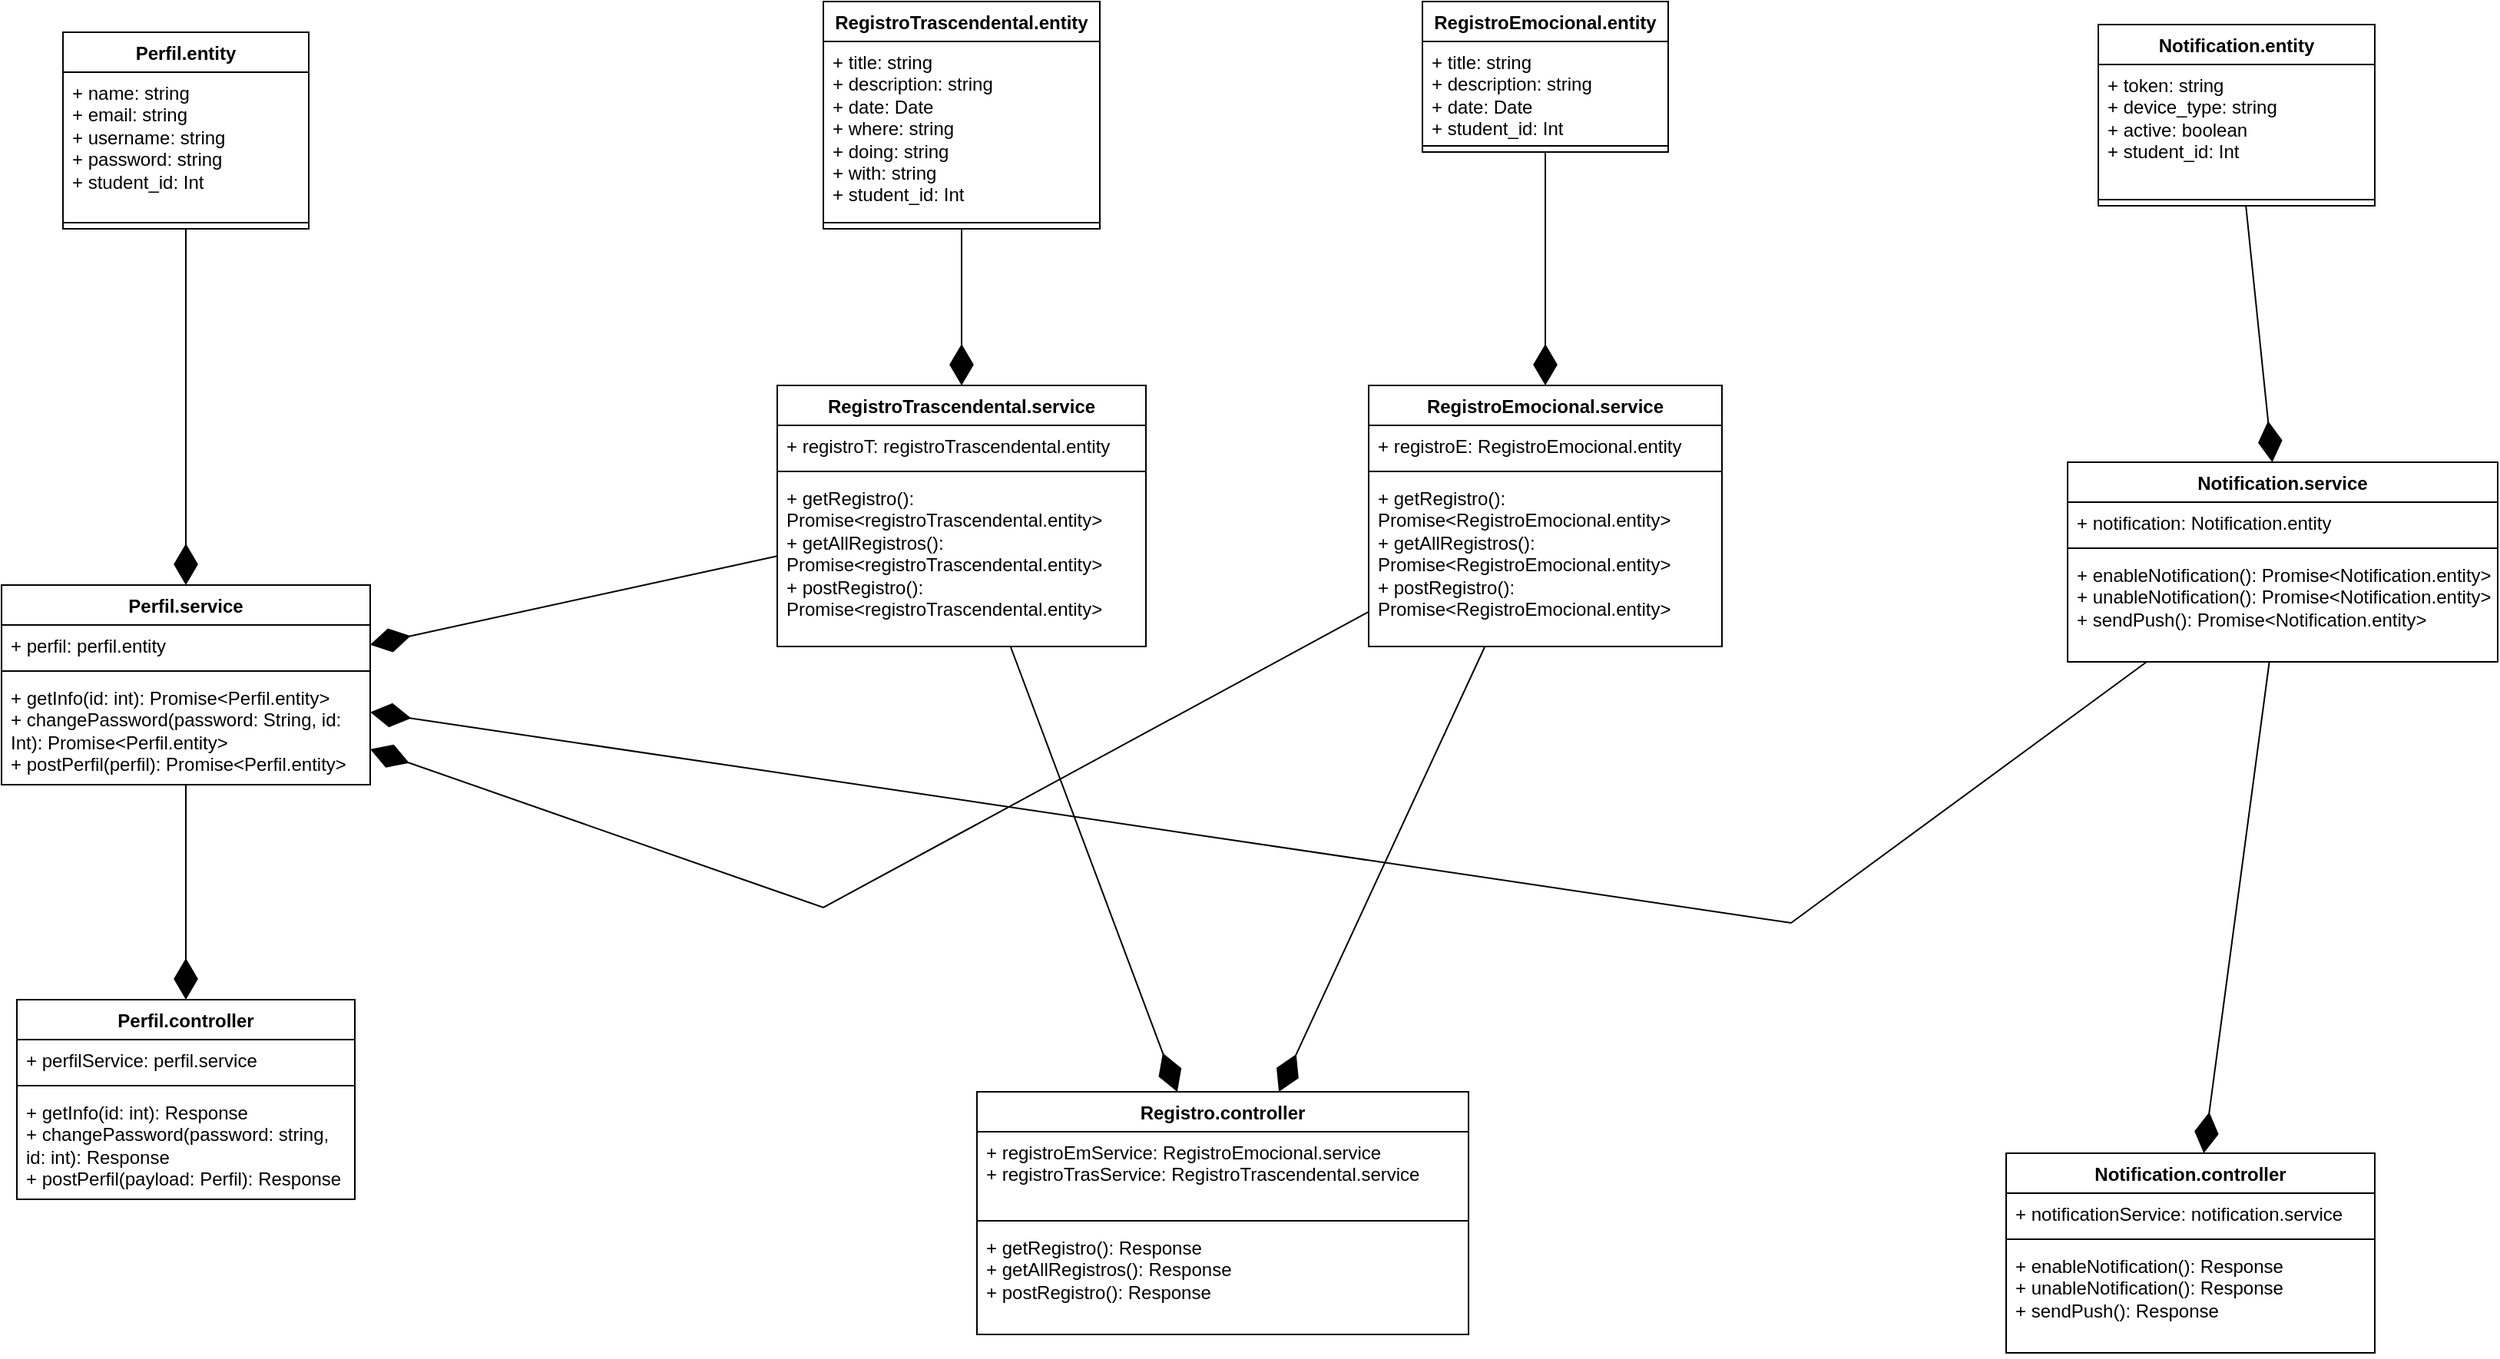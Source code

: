 <mxfile version="22.0.6" type="github">
  <diagram id="C5RBs43oDa-KdzZeNtuy" name="Page-1">
    <mxGraphModel dx="1941" dy="618" grid="1" gridSize="10" guides="1" tooltips="1" connect="1" arrows="1" fold="1" page="1" pageScale="1" pageWidth="827" pageHeight="1169" math="0" shadow="0">
      <root>
        <mxCell id="WIyWlLk6GJQsqaUBKTNV-0" />
        <mxCell id="WIyWlLk6GJQsqaUBKTNV-1" parent="WIyWlLk6GJQsqaUBKTNV-0" />
        <mxCell id="L0QDfx9UxgabpVASo6Bn-4" value="Perfil.controller" style="swimlane;fontStyle=1;align=center;verticalAlign=top;childLayout=stackLayout;horizontal=1;startSize=26;horizontalStack=0;resizeParent=1;resizeParentMax=0;resizeLast=0;collapsible=1;marginBottom=0;whiteSpace=wrap;html=1;" parent="WIyWlLk6GJQsqaUBKTNV-1" vertex="1">
          <mxGeometry x="-25" y="740" width="220" height="130" as="geometry" />
        </mxCell>
        <mxCell id="L0QDfx9UxgabpVASo6Bn-5" value="+ perfilService: perfil.service" style="text;strokeColor=none;fillColor=none;align=left;verticalAlign=top;spacingLeft=4;spacingRight=4;overflow=hidden;rotatable=0;points=[[0,0.5],[1,0.5]];portConstraint=eastwest;whiteSpace=wrap;html=1;" parent="L0QDfx9UxgabpVASo6Bn-4" vertex="1">
          <mxGeometry y="26" width="220" height="26" as="geometry" />
        </mxCell>
        <mxCell id="L0QDfx9UxgabpVASo6Bn-6" value="" style="line;strokeWidth=1;fillColor=none;align=left;verticalAlign=middle;spacingTop=-1;spacingLeft=3;spacingRight=3;rotatable=0;labelPosition=right;points=[];portConstraint=eastwest;strokeColor=inherit;" parent="L0QDfx9UxgabpVASo6Bn-4" vertex="1">
          <mxGeometry y="52" width="220" height="8" as="geometry" />
        </mxCell>
        <mxCell id="L0QDfx9UxgabpVASo6Bn-7" value="+ getInfo(id: int): Response&lt;br style=&quot;border-color: var(--border-color);&quot;&gt;+ changePassword(password: string, id: int): Response&lt;br style=&quot;border-color: var(--border-color);&quot;&gt;+ postPerfil(payload: Perfil): Response" style="text;strokeColor=none;fillColor=none;align=left;verticalAlign=top;spacingLeft=4;spacingRight=4;overflow=hidden;rotatable=0;points=[[0,0.5],[1,0.5]];portConstraint=eastwest;whiteSpace=wrap;html=1;" parent="L0QDfx9UxgabpVASo6Bn-4" vertex="1">
          <mxGeometry y="60" width="220" height="70" as="geometry" />
        </mxCell>
        <mxCell id="L0QDfx9UxgabpVASo6Bn-8" value="Perfil.service" style="swimlane;fontStyle=1;align=center;verticalAlign=top;childLayout=stackLayout;horizontal=1;startSize=26;horizontalStack=0;resizeParent=1;resizeParentMax=0;resizeLast=0;collapsible=1;marginBottom=0;whiteSpace=wrap;html=1;" parent="WIyWlLk6GJQsqaUBKTNV-1" vertex="1">
          <mxGeometry x="-35" y="470" width="240" height="130" as="geometry" />
        </mxCell>
        <mxCell id="L0QDfx9UxgabpVASo6Bn-9" value="+ perfil: perfil.entity" style="text;strokeColor=none;fillColor=none;align=left;verticalAlign=top;spacingLeft=4;spacingRight=4;overflow=hidden;rotatable=0;points=[[0,0.5],[1,0.5]];portConstraint=eastwest;whiteSpace=wrap;html=1;" parent="L0QDfx9UxgabpVASo6Bn-8" vertex="1">
          <mxGeometry y="26" width="240" height="26" as="geometry" />
        </mxCell>
        <mxCell id="L0QDfx9UxgabpVASo6Bn-10" value="" style="line;strokeWidth=1;fillColor=none;align=left;verticalAlign=middle;spacingTop=-1;spacingLeft=3;spacingRight=3;rotatable=0;labelPosition=right;points=[];portConstraint=eastwest;strokeColor=inherit;" parent="L0QDfx9UxgabpVASo6Bn-8" vertex="1">
          <mxGeometry y="52" width="240" height="8" as="geometry" />
        </mxCell>
        <mxCell id="L0QDfx9UxgabpVASo6Bn-11" value="+ getInfo(id: int): Promise&amp;lt;Perfil.entity&amp;gt;&lt;br&gt;+ changePassword(password: String, id: Int): Promise&amp;lt;Perfil.entity&amp;gt;&lt;br&gt;+ postPerfil(perfil): Promise&amp;lt;Perfil.entity&amp;gt;" style="text;strokeColor=none;fillColor=none;align=left;verticalAlign=top;spacingLeft=4;spacingRight=4;overflow=hidden;rotatable=0;points=[[0,0.5],[1,0.5]];portConstraint=eastwest;whiteSpace=wrap;html=1;" parent="L0QDfx9UxgabpVASo6Bn-8" vertex="1">
          <mxGeometry y="60" width="240" height="70" as="geometry" />
        </mxCell>
        <mxCell id="L0QDfx9UxgabpVASo6Bn-12" value="Perfil.entity" style="swimlane;fontStyle=1;align=center;verticalAlign=top;childLayout=stackLayout;horizontal=1;startSize=26;horizontalStack=0;resizeParent=1;resizeParentMax=0;resizeLast=0;collapsible=1;marginBottom=0;whiteSpace=wrap;html=1;" parent="WIyWlLk6GJQsqaUBKTNV-1" vertex="1">
          <mxGeometry x="5" y="110" width="160" height="128" as="geometry" />
        </mxCell>
        <mxCell id="L0QDfx9UxgabpVASo6Bn-13" value="+ name: string&lt;br&gt;+ email: string&lt;br&gt;+ username: string&lt;br&gt;+ password: string&lt;br&gt;+ student_id: Int" style="text;strokeColor=none;fillColor=none;align=left;verticalAlign=top;spacingLeft=4;spacingRight=4;overflow=hidden;rotatable=0;points=[[0,0.5],[1,0.5]];portConstraint=eastwest;whiteSpace=wrap;html=1;" parent="L0QDfx9UxgabpVASo6Bn-12" vertex="1">
          <mxGeometry y="26" width="160" height="94" as="geometry" />
        </mxCell>
        <mxCell id="L0QDfx9UxgabpVASo6Bn-14" value="" style="line;strokeWidth=1;fillColor=none;align=left;verticalAlign=middle;spacingTop=-1;spacingLeft=3;spacingRight=3;rotatable=0;labelPosition=right;points=[];portConstraint=eastwest;strokeColor=inherit;" parent="L0QDfx9UxgabpVASo6Bn-12" vertex="1">
          <mxGeometry y="120" width="160" height="8" as="geometry" />
        </mxCell>
        <mxCell id="L0QDfx9UxgabpVASo6Bn-16" value="RegistroEmocional.entity" style="swimlane;fontStyle=1;align=center;verticalAlign=top;childLayout=stackLayout;horizontal=1;startSize=26;horizontalStack=0;resizeParent=1;resizeParentMax=0;resizeLast=0;collapsible=1;marginBottom=0;whiteSpace=wrap;html=1;" parent="WIyWlLk6GJQsqaUBKTNV-1" vertex="1">
          <mxGeometry x="890" y="90" width="160" height="98" as="geometry" />
        </mxCell>
        <mxCell id="L0QDfx9UxgabpVASo6Bn-17" value="+ title: string&lt;br&gt;+ description: string&lt;br&gt;+ date: Date&lt;br&gt;+ student_id: Int" style="text;strokeColor=none;fillColor=none;align=left;verticalAlign=top;spacingLeft=4;spacingRight=4;overflow=hidden;rotatable=0;points=[[0,0.5],[1,0.5]];portConstraint=eastwest;whiteSpace=wrap;html=1;" parent="L0QDfx9UxgabpVASo6Bn-16" vertex="1">
          <mxGeometry y="26" width="160" height="64" as="geometry" />
        </mxCell>
        <mxCell id="L0QDfx9UxgabpVASo6Bn-18" value="" style="line;strokeWidth=1;fillColor=none;align=left;verticalAlign=middle;spacingTop=-1;spacingLeft=3;spacingRight=3;rotatable=0;labelPosition=right;points=[];portConstraint=eastwest;strokeColor=inherit;" parent="L0QDfx9UxgabpVASo6Bn-16" vertex="1">
          <mxGeometry y="90" width="160" height="8" as="geometry" />
        </mxCell>
        <mxCell id="L0QDfx9UxgabpVASo6Bn-24" value="RegistroEmocional.service" style="swimlane;fontStyle=1;align=center;verticalAlign=top;childLayout=stackLayout;horizontal=1;startSize=26;horizontalStack=0;resizeParent=1;resizeParentMax=0;resizeLast=0;collapsible=1;marginBottom=0;whiteSpace=wrap;html=1;" parent="WIyWlLk6GJQsqaUBKTNV-1" vertex="1">
          <mxGeometry x="855" y="340" width="230" height="170" as="geometry" />
        </mxCell>
        <mxCell id="L0QDfx9UxgabpVASo6Bn-25" value="+ registroE: RegistroEmocional.entity" style="text;strokeColor=none;fillColor=none;align=left;verticalAlign=top;spacingLeft=4;spacingRight=4;overflow=hidden;rotatable=0;points=[[0,0.5],[1,0.5]];portConstraint=eastwest;whiteSpace=wrap;html=1;" parent="L0QDfx9UxgabpVASo6Bn-24" vertex="1">
          <mxGeometry y="26" width="230" height="26" as="geometry" />
        </mxCell>
        <mxCell id="L0QDfx9UxgabpVASo6Bn-26" value="" style="line;strokeWidth=1;fillColor=none;align=left;verticalAlign=middle;spacingTop=-1;spacingLeft=3;spacingRight=3;rotatable=0;labelPosition=right;points=[];portConstraint=eastwest;strokeColor=inherit;" parent="L0QDfx9UxgabpVASo6Bn-24" vertex="1">
          <mxGeometry y="52" width="230" height="8" as="geometry" />
        </mxCell>
        <mxCell id="L0QDfx9UxgabpVASo6Bn-27" value="+ getRegistro(): Promise&amp;lt;RegistroEmocional.entity&amp;gt;&lt;br style=&quot;border-color: var(--border-color);&quot;&gt;+ getAllRegistros(): Promise&amp;lt;RegistroEmocional.entity&amp;gt;&lt;br style=&quot;border-color: var(--border-color);&quot;&gt;+ postRegistro(): Promise&amp;lt;RegistroEmocional.entity&amp;gt;" style="text;strokeColor=none;fillColor=none;align=left;verticalAlign=top;spacingLeft=4;spacingRight=4;overflow=hidden;rotatable=0;points=[[0,0.5],[1,0.5]];portConstraint=eastwest;whiteSpace=wrap;html=1;" parent="L0QDfx9UxgabpVASo6Bn-24" vertex="1">
          <mxGeometry y="60" width="230" height="110" as="geometry" />
        </mxCell>
        <mxCell id="L0QDfx9UxgabpVASo6Bn-28" value="Registro.controller" style="swimlane;fontStyle=1;align=center;verticalAlign=top;childLayout=stackLayout;horizontal=1;startSize=26;horizontalStack=0;resizeParent=1;resizeParentMax=0;resizeLast=0;collapsible=1;marginBottom=0;whiteSpace=wrap;html=1;" parent="WIyWlLk6GJQsqaUBKTNV-1" vertex="1">
          <mxGeometry x="600" y="800" width="320" height="158" as="geometry" />
        </mxCell>
        <mxCell id="L0QDfx9UxgabpVASo6Bn-29" value="+ registroEmService: RegistroEmocional.service&lt;br&gt;+ registroTrasService: RegistroTrascendental.service" style="text;strokeColor=none;fillColor=none;align=left;verticalAlign=top;spacingLeft=4;spacingRight=4;overflow=hidden;rotatable=0;points=[[0,0.5],[1,0.5]];portConstraint=eastwest;whiteSpace=wrap;html=1;" parent="L0QDfx9UxgabpVASo6Bn-28" vertex="1">
          <mxGeometry y="26" width="320" height="54" as="geometry" />
        </mxCell>
        <mxCell id="L0QDfx9UxgabpVASo6Bn-30" value="" style="line;strokeWidth=1;fillColor=none;align=left;verticalAlign=middle;spacingTop=-1;spacingLeft=3;spacingRight=3;rotatable=0;labelPosition=right;points=[];portConstraint=eastwest;strokeColor=inherit;" parent="L0QDfx9UxgabpVASo6Bn-28" vertex="1">
          <mxGeometry y="80" width="320" height="8" as="geometry" />
        </mxCell>
        <mxCell id="L0QDfx9UxgabpVASo6Bn-31" value="+ getRegistro(): Response&lt;br&gt;+ getAllRegistros(): Response&lt;br&gt;+ postRegistro(): Response" style="text;strokeColor=none;fillColor=none;align=left;verticalAlign=top;spacingLeft=4;spacingRight=4;overflow=hidden;rotatable=0;points=[[0,0.5],[1,0.5]];portConstraint=eastwest;whiteSpace=wrap;html=1;" parent="L0QDfx9UxgabpVASo6Bn-28" vertex="1">
          <mxGeometry y="88" width="320" height="70" as="geometry" />
        </mxCell>
        <mxCell id="cBkFvcuq_8SDpKLgJUTm-0" value="RegistroTrascendental.entity" style="swimlane;fontStyle=1;align=center;verticalAlign=top;childLayout=stackLayout;horizontal=1;startSize=26;horizontalStack=0;resizeParent=1;resizeParentMax=0;resizeLast=0;collapsible=1;marginBottom=0;whiteSpace=wrap;html=1;" parent="WIyWlLk6GJQsqaUBKTNV-1" vertex="1">
          <mxGeometry x="500" y="90" width="180" height="148" as="geometry" />
        </mxCell>
        <mxCell id="cBkFvcuq_8SDpKLgJUTm-1" value="+ title: string&lt;br&gt;+ description: string&lt;br&gt;+ date: Date&lt;br&gt;+ where: string&lt;br&gt;+ doing: string&lt;br&gt;+ with: string&lt;br&gt;+ student_id: Int" style="text;strokeColor=none;fillColor=none;align=left;verticalAlign=top;spacingLeft=4;spacingRight=4;overflow=hidden;rotatable=0;points=[[0,0.5],[1,0.5]];portConstraint=eastwest;whiteSpace=wrap;html=1;" parent="cBkFvcuq_8SDpKLgJUTm-0" vertex="1">
          <mxGeometry y="26" width="180" height="114" as="geometry" />
        </mxCell>
        <mxCell id="cBkFvcuq_8SDpKLgJUTm-2" value="" style="line;strokeWidth=1;fillColor=none;align=left;verticalAlign=middle;spacingTop=-1;spacingLeft=3;spacingRight=3;rotatable=0;labelPosition=right;points=[];portConstraint=eastwest;strokeColor=inherit;" parent="cBkFvcuq_8SDpKLgJUTm-0" vertex="1">
          <mxGeometry y="140" width="180" height="8" as="geometry" />
        </mxCell>
        <mxCell id="cBkFvcuq_8SDpKLgJUTm-4" value="RegistroTrascendental.service" style="swimlane;fontStyle=1;align=center;verticalAlign=top;childLayout=stackLayout;horizontal=1;startSize=26;horizontalStack=0;resizeParent=1;resizeParentMax=0;resizeLast=0;collapsible=1;marginBottom=0;whiteSpace=wrap;html=1;" parent="WIyWlLk6GJQsqaUBKTNV-1" vertex="1">
          <mxGeometry x="470" y="340" width="240" height="170" as="geometry" />
        </mxCell>
        <mxCell id="cBkFvcuq_8SDpKLgJUTm-5" value="+ registroT: registroTrascendental.entity" style="text;strokeColor=none;fillColor=none;align=left;verticalAlign=top;spacingLeft=4;spacingRight=4;overflow=hidden;rotatable=0;points=[[0,0.5],[1,0.5]];portConstraint=eastwest;whiteSpace=wrap;html=1;" parent="cBkFvcuq_8SDpKLgJUTm-4" vertex="1">
          <mxGeometry y="26" width="240" height="26" as="geometry" />
        </mxCell>
        <mxCell id="cBkFvcuq_8SDpKLgJUTm-6" value="" style="line;strokeWidth=1;fillColor=none;align=left;verticalAlign=middle;spacingTop=-1;spacingLeft=3;spacingRight=3;rotatable=0;labelPosition=right;points=[];portConstraint=eastwest;strokeColor=inherit;" parent="cBkFvcuq_8SDpKLgJUTm-4" vertex="1">
          <mxGeometry y="52" width="240" height="8" as="geometry" />
        </mxCell>
        <mxCell id="cBkFvcuq_8SDpKLgJUTm-7" value="+ getRegistro(): Promise&amp;lt;registroTrascendental.entity&amp;gt;&lt;br style=&quot;border-color: var(--border-color);&quot;&gt;+ getAllRegistros(): Promise&amp;lt;registroTrascendental.entity&amp;gt;&lt;br style=&quot;border-color: var(--border-color);&quot;&gt;+ postRegistro(): Promise&amp;lt;registroTrascendental.entity&amp;gt;" style="text;strokeColor=none;fillColor=none;align=left;verticalAlign=top;spacingLeft=4;spacingRight=4;overflow=hidden;rotatable=0;points=[[0,0.5],[1,0.5]];portConstraint=eastwest;whiteSpace=wrap;html=1;" parent="cBkFvcuq_8SDpKLgJUTm-4" vertex="1">
          <mxGeometry y="60" width="240" height="110" as="geometry" />
        </mxCell>
        <mxCell id="cBkFvcuq_8SDpKLgJUTm-15" value="Notification.entity" style="swimlane;fontStyle=1;align=center;verticalAlign=top;childLayout=stackLayout;horizontal=1;startSize=26;horizontalStack=0;resizeParent=1;resizeParentMax=0;resizeLast=0;collapsible=1;marginBottom=0;whiteSpace=wrap;html=1;" parent="WIyWlLk6GJQsqaUBKTNV-1" vertex="1">
          <mxGeometry x="1330" y="105" width="180" height="118" as="geometry" />
        </mxCell>
        <mxCell id="cBkFvcuq_8SDpKLgJUTm-16" value="+ token: string&lt;br&gt;+ device_type: string&lt;br&gt;+ active: boolean&lt;br&gt;+ student_id: Int" style="text;strokeColor=none;fillColor=none;align=left;verticalAlign=top;spacingLeft=4;spacingRight=4;overflow=hidden;rotatable=0;points=[[0,0.5],[1,0.5]];portConstraint=eastwest;whiteSpace=wrap;html=1;" parent="cBkFvcuq_8SDpKLgJUTm-15" vertex="1">
          <mxGeometry y="26" width="180" height="84" as="geometry" />
        </mxCell>
        <mxCell id="cBkFvcuq_8SDpKLgJUTm-17" value="" style="line;strokeWidth=1;fillColor=none;align=left;verticalAlign=middle;spacingTop=-1;spacingLeft=3;spacingRight=3;rotatable=0;labelPosition=right;points=[];portConstraint=eastwest;strokeColor=inherit;" parent="cBkFvcuq_8SDpKLgJUTm-15" vertex="1">
          <mxGeometry y="110" width="180" height="8" as="geometry" />
        </mxCell>
        <mxCell id="cBkFvcuq_8SDpKLgJUTm-24" value="Notification.service" style="swimlane;fontStyle=1;align=center;verticalAlign=top;childLayout=stackLayout;horizontal=1;startSize=26;horizontalStack=0;resizeParent=1;resizeParentMax=0;resizeLast=0;collapsible=1;marginBottom=0;whiteSpace=wrap;html=1;" parent="WIyWlLk6GJQsqaUBKTNV-1" vertex="1">
          <mxGeometry x="1310" y="390" width="280" height="130" as="geometry" />
        </mxCell>
        <mxCell id="cBkFvcuq_8SDpKLgJUTm-25" value="+ notification: Notification.entity" style="text;strokeColor=none;fillColor=none;align=left;verticalAlign=top;spacingLeft=4;spacingRight=4;overflow=hidden;rotatable=0;points=[[0,0.5],[1,0.5]];portConstraint=eastwest;whiteSpace=wrap;html=1;" parent="cBkFvcuq_8SDpKLgJUTm-24" vertex="1">
          <mxGeometry y="26" width="280" height="26" as="geometry" />
        </mxCell>
        <mxCell id="cBkFvcuq_8SDpKLgJUTm-26" value="" style="line;strokeWidth=1;fillColor=none;align=left;verticalAlign=middle;spacingTop=-1;spacingLeft=3;spacingRight=3;rotatable=0;labelPosition=right;points=[];portConstraint=eastwest;strokeColor=inherit;" parent="cBkFvcuq_8SDpKLgJUTm-24" vertex="1">
          <mxGeometry y="52" width="280" height="8" as="geometry" />
        </mxCell>
        <mxCell id="cBkFvcuq_8SDpKLgJUTm-27" value="+ enableNotification(): Promise&amp;lt;Notification.entity&amp;gt;&lt;br&gt;+ unableNotification(): Promise&amp;lt;Notification.entity&amp;gt;&lt;br&gt;+ sendPush(): Promise&amp;lt;Notification.entity&amp;gt;" style="text;strokeColor=none;fillColor=none;align=left;verticalAlign=top;spacingLeft=4;spacingRight=4;overflow=hidden;rotatable=0;points=[[0,0.5],[1,0.5]];portConstraint=eastwest;whiteSpace=wrap;html=1;" parent="cBkFvcuq_8SDpKLgJUTm-24" vertex="1">
          <mxGeometry y="60" width="280" height="70" as="geometry" />
        </mxCell>
        <mxCell id="cBkFvcuq_8SDpKLgJUTm-28" value="Notification.controller" style="swimlane;fontStyle=1;align=center;verticalAlign=top;childLayout=stackLayout;horizontal=1;startSize=26;horizontalStack=0;resizeParent=1;resizeParentMax=0;resizeLast=0;collapsible=1;marginBottom=0;whiteSpace=wrap;html=1;" parent="WIyWlLk6GJQsqaUBKTNV-1" vertex="1">
          <mxGeometry x="1270" y="840" width="240" height="130" as="geometry" />
        </mxCell>
        <mxCell id="cBkFvcuq_8SDpKLgJUTm-29" value="+ notificationService: notification.service" style="text;strokeColor=none;fillColor=none;align=left;verticalAlign=top;spacingLeft=4;spacingRight=4;overflow=hidden;rotatable=0;points=[[0,0.5],[1,0.5]];portConstraint=eastwest;whiteSpace=wrap;html=1;" parent="cBkFvcuq_8SDpKLgJUTm-28" vertex="1">
          <mxGeometry y="26" width="240" height="26" as="geometry" />
        </mxCell>
        <mxCell id="cBkFvcuq_8SDpKLgJUTm-30" value="" style="line;strokeWidth=1;fillColor=none;align=left;verticalAlign=middle;spacingTop=-1;spacingLeft=3;spacingRight=3;rotatable=0;labelPosition=right;points=[];portConstraint=eastwest;strokeColor=inherit;" parent="cBkFvcuq_8SDpKLgJUTm-28" vertex="1">
          <mxGeometry y="52" width="240" height="8" as="geometry" />
        </mxCell>
        <mxCell id="cBkFvcuq_8SDpKLgJUTm-31" value="+ enableNotification(): Response&lt;br style=&quot;border-color: var(--border-color);&quot;&gt;+ unableNotification(): Response&lt;br style=&quot;border-color: var(--border-color);&quot;&gt;+ sendPush(): Response" style="text;strokeColor=none;fillColor=none;align=left;verticalAlign=top;spacingLeft=4;spacingRight=4;overflow=hidden;rotatable=0;points=[[0,0.5],[1,0.5]];portConstraint=eastwest;whiteSpace=wrap;html=1;" parent="cBkFvcuq_8SDpKLgJUTm-28" vertex="1">
          <mxGeometry y="60" width="240" height="70" as="geometry" />
        </mxCell>
        <mxCell id="mwsPFuy9TEgTdgCM0ixo-0" value="" style="endArrow=diamondThin;endFill=1;endSize=24;html=1;rounded=0;" parent="WIyWlLk6GJQsqaUBKTNV-1" source="L0QDfx9UxgabpVASo6Bn-12" target="L0QDfx9UxgabpVASo6Bn-8" edge="1">
          <mxGeometry width="160" relative="1" as="geometry">
            <mxPoint x="-33" y="520" as="sourcePoint" />
            <mxPoint x="127" y="520" as="targetPoint" />
          </mxGeometry>
        </mxCell>
        <mxCell id="mwsPFuy9TEgTdgCM0ixo-1" value="" style="endArrow=diamondThin;endFill=1;endSize=24;html=1;rounded=0;" parent="WIyWlLk6GJQsqaUBKTNV-1" source="L0QDfx9UxgabpVASo6Bn-8" target="L0QDfx9UxgabpVASo6Bn-4" edge="1">
          <mxGeometry width="160" relative="1" as="geometry">
            <mxPoint x="-33" y="520" as="sourcePoint" />
            <mxPoint x="127" y="520" as="targetPoint" />
          </mxGeometry>
        </mxCell>
        <mxCell id="mwsPFuy9TEgTdgCM0ixo-2" value="" style="endArrow=diamondThin;endFill=1;endSize=24;html=1;rounded=0;" parent="WIyWlLk6GJQsqaUBKTNV-1" source="L0QDfx9UxgabpVASo6Bn-16" target="L0QDfx9UxgabpVASo6Bn-24" edge="1">
          <mxGeometry width="160" relative="1" as="geometry">
            <mxPoint x="1274" y="340" as="sourcePoint" />
            <mxPoint x="1434" y="340" as="targetPoint" />
          </mxGeometry>
        </mxCell>
        <mxCell id="mwsPFuy9TEgTdgCM0ixo-3" value="" style="endArrow=diamondThin;endFill=1;endSize=24;html=1;rounded=0;" parent="WIyWlLk6GJQsqaUBKTNV-1" source="L0QDfx9UxgabpVASo6Bn-24" target="L0QDfx9UxgabpVASo6Bn-28" edge="1">
          <mxGeometry width="160" relative="1" as="geometry">
            <mxPoint x="1274" y="340" as="sourcePoint" />
            <mxPoint x="1434" y="340" as="targetPoint" />
          </mxGeometry>
        </mxCell>
        <mxCell id="mwsPFuy9TEgTdgCM0ixo-4" value="" style="endArrow=diamondThin;endFill=1;endSize=24;html=1;rounded=0;" parent="WIyWlLk6GJQsqaUBKTNV-1" source="cBkFvcuq_8SDpKLgJUTm-0" target="cBkFvcuq_8SDpKLgJUTm-4" edge="1">
          <mxGeometry width="160" relative="1" as="geometry">
            <mxPoint x="1274" y="340" as="sourcePoint" />
            <mxPoint x="1434" y="340" as="targetPoint" />
          </mxGeometry>
        </mxCell>
        <mxCell id="mwsPFuy9TEgTdgCM0ixo-5" value="" style="endArrow=diamondThin;endFill=1;endSize=24;html=1;rounded=0;" parent="WIyWlLk6GJQsqaUBKTNV-1" source="cBkFvcuq_8SDpKLgJUTm-4" target="L0QDfx9UxgabpVASo6Bn-28" edge="1">
          <mxGeometry width="160" relative="1" as="geometry">
            <mxPoint x="1140" y="572" as="sourcePoint" />
            <mxPoint x="1217" y="581" as="targetPoint" />
          </mxGeometry>
        </mxCell>
        <mxCell id="mwsPFuy9TEgTdgCM0ixo-6" value="" style="endArrow=diamondThin;endFill=1;endSize=24;html=1;rounded=0;" parent="WIyWlLk6GJQsqaUBKTNV-1" source="cBkFvcuq_8SDpKLgJUTm-15" target="cBkFvcuq_8SDpKLgJUTm-24" edge="1">
          <mxGeometry width="160" relative="1" as="geometry">
            <mxPoint x="973" y="822" as="sourcePoint" />
            <mxPoint x="1050" y="831" as="targetPoint" />
          </mxGeometry>
        </mxCell>
        <mxCell id="mwsPFuy9TEgTdgCM0ixo-7" value="" style="endArrow=diamondThin;endFill=1;endSize=24;html=1;rounded=0;" parent="WIyWlLk6GJQsqaUBKTNV-1" source="cBkFvcuq_8SDpKLgJUTm-24" target="cBkFvcuq_8SDpKLgJUTm-28" edge="1">
          <mxGeometry width="160" relative="1" as="geometry">
            <mxPoint x="963" y="1062" as="sourcePoint" />
            <mxPoint x="1065" y="1065" as="targetPoint" />
          </mxGeometry>
        </mxCell>
        <mxCell id="mwsPFuy9TEgTdgCM0ixo-9" value="" style="endArrow=diamondThin;endFill=1;endSize=24;html=1;rounded=0;" parent="WIyWlLk6GJQsqaUBKTNV-1" source="cBkFvcuq_8SDpKLgJUTm-4" target="L0QDfx9UxgabpVASo6Bn-8" edge="1">
          <mxGeometry width="160" relative="1" as="geometry">
            <mxPoint x="650" y="520" as="sourcePoint" />
            <mxPoint x="810" y="520" as="targetPoint" />
          </mxGeometry>
        </mxCell>
        <mxCell id="mwsPFuy9TEgTdgCM0ixo-10" value="" style="endArrow=diamondThin;endFill=1;endSize=24;html=1;rounded=0;" parent="WIyWlLk6GJQsqaUBKTNV-1" source="L0QDfx9UxgabpVASo6Bn-24" target="L0QDfx9UxgabpVASo6Bn-8" edge="1">
          <mxGeometry width="160" relative="1" as="geometry">
            <mxPoint x="650" y="520" as="sourcePoint" />
            <mxPoint x="810" y="520" as="targetPoint" />
            <Array as="points">
              <mxPoint x="500" y="680" />
            </Array>
          </mxGeometry>
        </mxCell>
        <mxCell id="mwsPFuy9TEgTdgCM0ixo-11" value="" style="endArrow=diamondThin;endFill=1;endSize=24;html=1;rounded=0;" parent="WIyWlLk6GJQsqaUBKTNV-1" source="cBkFvcuq_8SDpKLgJUTm-24" target="L0QDfx9UxgabpVASo6Bn-8" edge="1">
          <mxGeometry width="160" relative="1" as="geometry">
            <mxPoint x="650" y="520" as="sourcePoint" />
            <mxPoint x="810" y="520" as="targetPoint" />
            <Array as="points">
              <mxPoint x="1130" y="690" />
            </Array>
          </mxGeometry>
        </mxCell>
      </root>
    </mxGraphModel>
  </diagram>
</mxfile>
